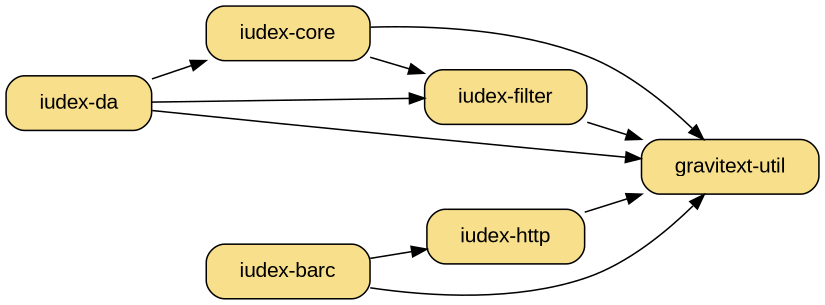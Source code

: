 digraph "iudex-gems" {
  rankdir=LR
  size="5.5,5";
  bgcolor="transparent";
  node [ shape=box, style="filled,rounded", fillcolor="#f8df8b",
         fontname="Arial",  margin="0.30,0.1" ];

  "iudex-da" [ target=_parent, URL="../iudex-da.html" ];

  "iudex-filter" -> "gravitext-util"
  "iudex-http"   -> "gravitext-util"
  "iudex-barc"   -> "gravitext-util"
  "iudex-core"   -> "gravitext-util"
  "iudex-da"     -> "gravitext-util"

  "iudex-barc" -> "iudex-http"

  "iudex-core" -> "iudex-filter"

  "iudex-da" -> "iudex-filter"
  "iudex-da" -> "iudex-core"

#  "iudex-filter" -> "rjack-slf4j"
#  "iudex-filter" -> "rjack-logback"
#  "iudex-http" -> "rjack-slf4j"
#  "iudex-barc" -> "rjack-slf4j"
#  "iudex-core" -> "rjack-slf4j"
#  "iudex-core" -> "rjack-logback"
#  "iudex-da" -> "rjack-slf4j"

#  "rjack-httpclient" -> "rjack-commons-codec";
#  "rjack-httpclient" -> "rjack-logback" [ style=dashed, label="dev" ];
#  "rjack-httpclient" -> "rjack-slf4j";

#  "rjack-slf4j"   [ group=log ];
#  "rjack-logback" [ group=log ];
#  "rjack-logback" -> "rjack-slf4j";
#  "rjack-commons-codec"   [ group=commons ];

}
